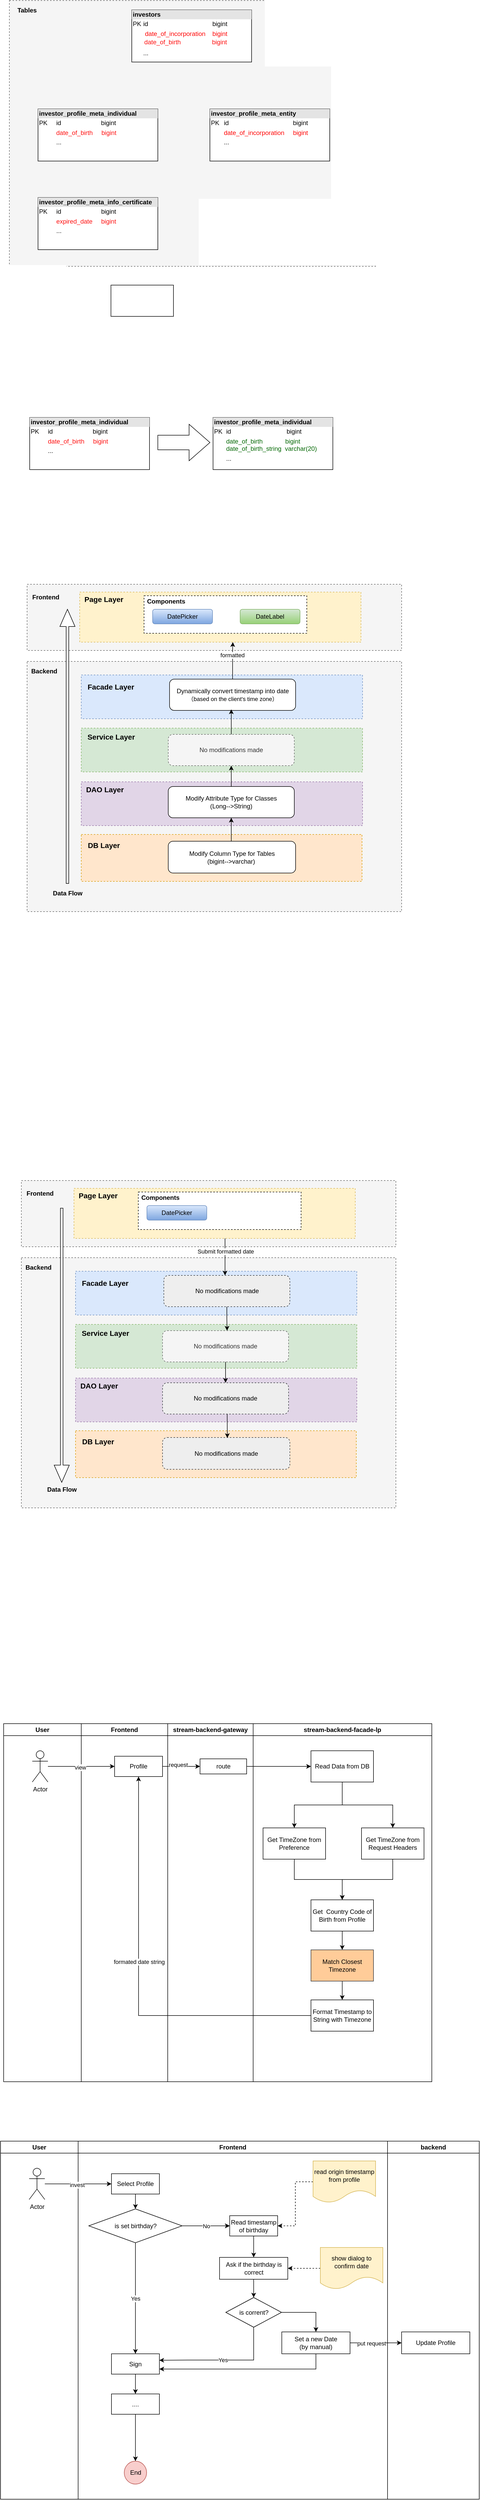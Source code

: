 <mxfile version="21.1.7" type="github">
  <diagram name="Page-1" id="Yt4kaTD9RTR4efS5Gy3K">
    <mxGraphModel dx="1546" dy="906" grid="0" gridSize="10" guides="0" tooltips="1" connect="1" arrows="1" fold="1" page="1" pageScale="1" pageWidth="850" pageHeight="1100" math="0" shadow="0">
      <root>
        <mxCell id="0" />
        <mxCell id="1" parent="0" />
        <mxCell id="jmJA5LSK7QcHxx7J2Bmm-34" value="" style="rounded=0;whiteSpace=wrap;html=1;dashed=1;fillColor=#f5f5f5;fontColor=#333333;strokeColor=#666666;" vertex="1" parent="1">
          <mxGeometry x="59" y="1280" width="719" height="480" as="geometry" />
        </mxCell>
        <mxCell id="jmJA5LSK7QcHxx7J2Bmm-15" value="" style="rounded=0;whiteSpace=wrap;html=1;dashed=1;strokeColor=#666666;fillColor=#f5f5f5;fontColor=#333333;strokeWidth=1;" vertex="1" parent="1">
          <mxGeometry x="25" y="12" width="703" height="510" as="geometry" />
        </mxCell>
        <mxCell id="jmJA5LSK7QcHxx7J2Bmm-1" value="&lt;div style=&quot;box-sizing:border-box;width:100%;background:#e4e4e4;padding:2px;&quot;&gt;&lt;b&gt;investor_profile_meta_individual&lt;/b&gt;&lt;/div&gt;&lt;table style=&quot;width:100%;font-size:1em;&quot; cellpadding=&quot;2&quot; cellspacing=&quot;0&quot;&gt;&lt;tbody&gt;&lt;tr&gt;&lt;td&gt;PK&lt;/td&gt;&lt;td&gt;id&amp;nbsp; &amp;nbsp; &amp;nbsp; &amp;nbsp; &amp;nbsp; &amp;nbsp; &amp;nbsp; &amp;nbsp; &amp;nbsp; &amp;nbsp; &amp;nbsp; &amp;nbsp;bigint&lt;/td&gt;&lt;/tr&gt;&lt;tr&gt;&lt;td&gt;&lt;font color=&quot;#ff0f0f&quot;&gt;&lt;br&gt;&lt;/font&gt;&lt;/td&gt;&lt;td&gt;&lt;font color=&quot;#ff0f0f&quot;&gt;date_of_birth&amp;nbsp; &amp;nbsp; &amp;nbsp;bigint&lt;/font&gt;&lt;/td&gt;&lt;/tr&gt;&lt;tr&gt;&lt;td&gt;&lt;/td&gt;&lt;td&gt;...&lt;/td&gt;&lt;/tr&gt;&lt;/tbody&gt;&lt;/table&gt;" style="verticalAlign=top;align=left;overflow=fill;html=1;whiteSpace=wrap;perimeterSpacing=1;" vertex="1" parent="1">
          <mxGeometry x="80" y="220" width="230" height="100" as="geometry" />
        </mxCell>
        <mxCell id="jmJA5LSK7QcHxx7J2Bmm-2" value="&lt;div style=&quot;box-sizing:border-box;width:100%;background:#e4e4e4;padding:2px;&quot;&gt;&lt;b&gt;investor_profile_meta_entity&lt;/b&gt;&lt;br&gt;&lt;/div&gt;&lt;table style=&quot;width:100%;font-size:1em;&quot; cellpadding=&quot;2&quot; cellspacing=&quot;0&quot;&gt;&lt;tbody&gt;&lt;tr&gt;&lt;td&gt;PK&lt;/td&gt;&lt;td&gt;id&amp;nbsp; &amp;nbsp; &amp;nbsp; &amp;nbsp; &amp;nbsp; &amp;nbsp; &amp;nbsp; &amp;nbsp; &amp;nbsp; &amp;nbsp; &amp;nbsp; &amp;nbsp; &amp;nbsp; &amp;nbsp; &amp;nbsp; &amp;nbsp; &amp;nbsp; &amp;nbsp; &amp;nbsp;bigint&lt;/td&gt;&lt;/tr&gt;&lt;tr&gt;&lt;td&gt;&lt;font color=&quot;#ff0303&quot;&gt;&lt;br&gt;&lt;/font&gt;&lt;/td&gt;&lt;td&gt;&lt;font color=&quot;#ff0303&quot;&gt;date_of_incorporation&amp;nbsp; &amp;nbsp; &amp;nbsp;bigint&lt;/font&gt;&lt;/td&gt;&lt;/tr&gt;&lt;tr&gt;&lt;td&gt;&lt;/td&gt;&lt;td&gt;...&lt;/td&gt;&lt;/tr&gt;&lt;/tbody&gt;&lt;/table&gt;" style="verticalAlign=top;align=left;overflow=fill;html=1;whiteSpace=wrap;" vertex="1" parent="1">
          <mxGeometry x="410" y="220" width="230" height="100" as="geometry" />
        </mxCell>
        <mxCell id="jmJA5LSK7QcHxx7J2Bmm-6" value="&lt;div style=&quot;box-sizing:border-box;width:100%;background:#e4e4e4;padding:2px;&quot;&gt;&lt;b&gt;investors&lt;/b&gt;&lt;br&gt;&lt;/div&gt;&lt;table style=&quot;width:100%;font-size:1em;&quot; cellpadding=&quot;2&quot; cellspacing=&quot;0&quot;&gt;&lt;tbody&gt;&lt;tr&gt;&lt;td&gt;PK&lt;/td&gt;&lt;td&gt;id&amp;nbsp; &amp;nbsp; &amp;nbsp; &amp;nbsp; &amp;nbsp; &amp;nbsp; &amp;nbsp; &amp;nbsp; &amp;nbsp; &amp;nbsp; &amp;nbsp; &amp;nbsp; &amp;nbsp; &amp;nbsp; &amp;nbsp; &amp;nbsp; &amp;nbsp; &amp;nbsp; &amp;nbsp;bigint&lt;/td&gt;&lt;/tr&gt;&lt;tr&gt;&lt;td&gt;&lt;font color=&quot;#ff0303&quot;&gt;&lt;br&gt;&lt;/font&gt;&lt;/td&gt;&lt;td&gt;&lt;font color=&quot;#ff0303&quot;&gt;&amp;nbsp;date_of_incorporation&amp;nbsp; &amp;nbsp; bigint&lt;br&gt;&lt;/font&gt;&lt;table style=&quot;border-color: var(--border-color); font-size: 1em; width: 230px;&quot; cellpadding=&quot;2&quot; cellspacing=&quot;0&quot;&gt;&lt;tbody style=&quot;border-color: var(--border-color);&quot;&gt;&lt;tr style=&quot;border-color: var(--border-color);&quot;&gt;&lt;td style=&quot;border-color: var(--border-color);&quot;&gt;&lt;font style=&quot;border-color: var(--border-color);&quot; color=&quot;#ff0f0f&quot;&gt;date_of_birth&amp;nbsp; &amp;nbsp; &amp;nbsp; &amp;nbsp; &amp;nbsp; &amp;nbsp; &amp;nbsp; &amp;nbsp; &amp;nbsp; bigint&lt;/font&gt;&lt;/td&gt;&lt;/tr&gt;&lt;/tbody&gt;&lt;/table&gt;&lt;/td&gt;&lt;/tr&gt;&lt;tr&gt;&lt;td&gt;&lt;/td&gt;&lt;td&gt;...&lt;/td&gt;&lt;/tr&gt;&lt;/tbody&gt;&lt;/table&gt;" style="verticalAlign=top;align=left;overflow=fill;html=1;whiteSpace=wrap;" vertex="1" parent="1">
          <mxGeometry x="260" y="30" width="230" height="100" as="geometry" />
        </mxCell>
        <mxCell id="jmJA5LSK7QcHxx7J2Bmm-14" value="&lt;div style=&quot;box-sizing:border-box;width:100%;background:#e4e4e4;padding:2px;&quot;&gt;&lt;b&gt;investor_profile_meta_info_certificate&lt;/b&gt;&lt;br&gt;&lt;/div&gt;&lt;table style=&quot;width:100%;font-size:1em;&quot; cellpadding=&quot;2&quot; cellspacing=&quot;0&quot;&gt;&lt;tbody&gt;&lt;tr&gt;&lt;td&gt;PK&lt;/td&gt;&lt;td&gt;id&amp;nbsp; &amp;nbsp; &amp;nbsp; &amp;nbsp; &amp;nbsp; &amp;nbsp; &amp;nbsp; &amp;nbsp; &amp;nbsp; &amp;nbsp; &amp;nbsp; &amp;nbsp;bigint&lt;/td&gt;&lt;/tr&gt;&lt;tr&gt;&lt;td&gt;&lt;font color=&quot;#ff0f0f&quot;&gt;&lt;br&gt;&lt;/font&gt;&lt;/td&gt;&lt;td&gt;&lt;font color=&quot;#ff0f0f&quot;&gt;expired_date&amp;nbsp; &amp;nbsp; &amp;nbsp;bigint&lt;/font&gt;&lt;/td&gt;&lt;/tr&gt;&lt;tr&gt;&lt;td&gt;&lt;/td&gt;&lt;td&gt;...&lt;/td&gt;&lt;/tr&gt;&lt;/tbody&gt;&lt;/table&gt;" style="verticalAlign=top;align=left;overflow=fill;html=1;whiteSpace=wrap;perimeterSpacing=1;" vertex="1" parent="1">
          <mxGeometry x="80" y="390" width="230" height="100" as="geometry" />
        </mxCell>
        <mxCell id="jmJA5LSK7QcHxx7J2Bmm-16" value="Tables" style="text;html=1;strokeColor=none;fillColor=none;align=center;verticalAlign=middle;whiteSpace=wrap;rounded=0;fontStyle=1" vertex="1" parent="1">
          <mxGeometry x="29" y="16" width="60" height="30" as="geometry" />
        </mxCell>
        <mxCell id="jmJA5LSK7QcHxx7J2Bmm-17" value="" style="rounded=0;whiteSpace=wrap;html=1;fillColor=#ffe6cc;strokeColor=#d79b00;dashed=1;" vertex="1" parent="1">
          <mxGeometry x="163" y="1612" width="539" height="90" as="geometry" />
        </mxCell>
        <mxCell id="jmJA5LSK7QcHxx7J2Bmm-18" value="" style="rounded=0;whiteSpace=wrap;html=1;fillColor=#e1d5e7;strokeColor=#9673a6;dashed=1;" vertex="1" parent="1">
          <mxGeometry x="163" y="1511" width="540" height="84" as="geometry" />
        </mxCell>
        <mxCell id="jmJA5LSK7QcHxx7J2Bmm-22" value="" style="rounded=0;whiteSpace=wrap;html=1;" vertex="1" parent="1">
          <mxGeometry x="220" y="558" width="120" height="60" as="geometry" />
        </mxCell>
        <mxCell id="jmJA5LSK7QcHxx7J2Bmm-40" value="" style="edgeStyle=orthogonalEdgeStyle;rounded=0;orthogonalLoop=1;jettySize=auto;html=1;" edge="1" parent="1" source="jmJA5LSK7QcHxx7J2Bmm-24" target="jmJA5LSK7QcHxx7J2Bmm-27">
          <mxGeometry relative="1" as="geometry">
            <Array as="points">
              <mxPoint x="451" y="1615" />
              <mxPoint x="451" y="1615" />
            </Array>
          </mxGeometry>
        </mxCell>
        <mxCell id="jmJA5LSK7QcHxx7J2Bmm-24" value="Modify Column Type for Tables&lt;br style=&quot;border-color: var(--border-color);&quot;&gt;(bigint--&amp;gt;varchar)&amp;nbsp;" style="rounded=1;whiteSpace=wrap;html=1;" vertex="1" parent="1">
          <mxGeometry x="330" y="1625" width="244.5" height="61" as="geometry" />
        </mxCell>
        <mxCell id="jmJA5LSK7QcHxx7J2Bmm-25" value="DB Layer" style="text;html=1;strokeColor=none;fillColor=none;align=center;verticalAlign=middle;whiteSpace=wrap;rounded=0;fontStyle=1;fontSize=14;" vertex="1" parent="1">
          <mxGeometry x="169" y="1618" width="75" height="30" as="geometry" />
        </mxCell>
        <mxCell id="jmJA5LSK7QcHxx7J2Bmm-28" value="DAO Layer" style="text;html=1;strokeColor=none;fillColor=none;align=center;verticalAlign=middle;whiteSpace=wrap;rounded=0;fontStyle=1;fontSize=14;" vertex="1" parent="1">
          <mxGeometry x="163" y="1511" width="91" height="30" as="geometry" />
        </mxCell>
        <mxCell id="jmJA5LSK7QcHxx7J2Bmm-29" value="" style="rounded=0;whiteSpace=wrap;html=1;fillColor=#d5e8d4;strokeColor=#82b366;dashed=1;" vertex="1" parent="1">
          <mxGeometry x="163" y="1408" width="540" height="84" as="geometry" />
        </mxCell>
        <mxCell id="jmJA5LSK7QcHxx7J2Bmm-35" value="Backend" style="text;html=1;strokeColor=none;fillColor=none;align=center;verticalAlign=middle;whiteSpace=wrap;rounded=0;fontStyle=1" vertex="1" parent="1">
          <mxGeometry x="62" y="1284" width="60" height="30" as="geometry" />
        </mxCell>
        <mxCell id="jmJA5LSK7QcHxx7J2Bmm-36" value="Service Layer" style="text;html=1;strokeColor=none;fillColor=none;align=center;verticalAlign=middle;whiteSpace=wrap;rounded=0;fontStyle=1;fontSize=14;" vertex="1" parent="1">
          <mxGeometry x="170.5" y="1410" width="99" height="30" as="geometry" />
        </mxCell>
        <mxCell id="jmJA5LSK7QcHxx7J2Bmm-37" value="" style="rounded=0;whiteSpace=wrap;html=1;fillColor=#dae8fc;strokeColor=#6c8ebf;dashed=1;" vertex="1" parent="1">
          <mxGeometry x="163" y="1306" width="540" height="84" as="geometry" />
        </mxCell>
        <mxCell id="jmJA5LSK7QcHxx7J2Bmm-38" value="Facade Layer" style="text;html=1;strokeColor=none;fillColor=none;align=center;verticalAlign=middle;whiteSpace=wrap;rounded=0;fontStyle=1;fontSize=14;" vertex="1" parent="1">
          <mxGeometry x="169" y="1314" width="102" height="30" as="geometry" />
        </mxCell>
        <mxCell id="jmJA5LSK7QcHxx7J2Bmm-39" value="Dynamically convert timestamp into date&lt;br&gt;&lt;font style=&quot;font-size: 11px;&quot;&gt;（based on the client&#39;s time zone）&lt;/font&gt;" style="rounded=1;whiteSpace=wrap;html=1;" vertex="1" parent="1">
          <mxGeometry x="332.5" y="1314" width="242" height="60" as="geometry" />
        </mxCell>
        <mxCell id="jmJA5LSK7QcHxx7J2Bmm-41" value="" style="edgeStyle=orthogonalEdgeStyle;rounded=0;orthogonalLoop=1;jettySize=auto;html=1;" edge="1" parent="1" source="jmJA5LSK7QcHxx7J2Bmm-27" target="jmJA5LSK7QcHxx7J2Bmm-33">
          <mxGeometry relative="1" as="geometry" />
        </mxCell>
        <mxCell id="jmJA5LSK7QcHxx7J2Bmm-27" value="Modify Attribute Type for Classes&lt;br&gt;(Long--&amp;gt;String)" style="rounded=1;whiteSpace=wrap;html=1;" vertex="1" parent="1">
          <mxGeometry x="330" y="1520" width="242" height="60" as="geometry" />
        </mxCell>
        <mxCell id="jmJA5LSK7QcHxx7J2Bmm-33" value="No modifications made" style="rounded=1;whiteSpace=wrap;html=1;dashed=1;fillColor=#f5f5f5;fontColor=#333333;strokeColor=#666666;" vertex="1" parent="1">
          <mxGeometry x="330" y="1420" width="242" height="60" as="geometry" />
        </mxCell>
        <mxCell id="jmJA5LSK7QcHxx7J2Bmm-42" value="" style="endArrow=classic;html=1;rounded=0;exitX=0.5;exitY=0;exitDx=0;exitDy=0;" edge="1" parent="1" source="jmJA5LSK7QcHxx7J2Bmm-33">
          <mxGeometry width="50" height="50" relative="1" as="geometry">
            <mxPoint x="451" y="1433" as="sourcePoint" />
            <mxPoint x="451" y="1372" as="targetPoint" />
          </mxGeometry>
        </mxCell>
        <mxCell id="jmJA5LSK7QcHxx7J2Bmm-44" value="" style="rounded=0;whiteSpace=wrap;html=1;dashed=1;fillColor=#f5f5f5;fontColor=#333333;strokeColor=#666666;" vertex="1" parent="1">
          <mxGeometry x="59" y="1132" width="719" height="127" as="geometry" />
        </mxCell>
        <mxCell id="jmJA5LSK7QcHxx7J2Bmm-45" value="Frontend" style="text;html=1;strokeColor=none;fillColor=none;align=center;verticalAlign=middle;whiteSpace=wrap;rounded=0;fontStyle=1" vertex="1" parent="1">
          <mxGeometry x="65" y="1142" width="60" height="30" as="geometry" />
        </mxCell>
        <mxCell id="jmJA5LSK7QcHxx7J2Bmm-46" value="" style="rounded=0;whiteSpace=wrap;html=1;fillColor=#fff2cc;strokeColor=#d6b656;dashed=1;" vertex="1" parent="1">
          <mxGeometry x="160" y="1147" width="540" height="96" as="geometry" />
        </mxCell>
        <mxCell id="jmJA5LSK7QcHxx7J2Bmm-47" value="Page Layer" style="text;html=1;strokeColor=none;fillColor=none;align=center;verticalAlign=middle;whiteSpace=wrap;rounded=0;fontStyle=1;fontSize=14;" vertex="1" parent="1">
          <mxGeometry x="161" y="1146" width="91" height="30" as="geometry" />
        </mxCell>
        <mxCell id="jmJA5LSK7QcHxx7J2Bmm-50" value="" style="rounded=0;whiteSpace=wrap;html=1;dashed=1;" vertex="1" parent="1">
          <mxGeometry x="283.5" y="1154" width="312.5" height="72" as="geometry" />
        </mxCell>
        <mxCell id="jmJA5LSK7QcHxx7J2Bmm-49" value="Components" style="text;html=1;strokeColor=none;fillColor=none;align=center;verticalAlign=middle;whiteSpace=wrap;rounded=0;fontSize=12;fontStyle=1" vertex="1" parent="1">
          <mxGeometry x="296" y="1150" width="60" height="30" as="geometry" />
        </mxCell>
        <mxCell id="jmJA5LSK7QcHxx7J2Bmm-31" value="" style="html=1;shadow=0;dashed=0;align=center;verticalAlign=middle;shape=mxgraph.arrows2.arrow;dy=0.83;dx=33;direction=north;notch=0;" vertex="1" parent="1">
          <mxGeometry x="122" y="1180" width="29" height="526" as="geometry" />
        </mxCell>
        <mxCell id="jmJA5LSK7QcHxx7J2Bmm-56" value="DatePicker" style="rounded=1;whiteSpace=wrap;html=1;fillColor=#dae8fc;gradientColor=#7ea6e0;strokeColor=#6c8ebf;" vertex="1" parent="1">
          <mxGeometry x="300" y="1180" width="115" height="28" as="geometry" />
        </mxCell>
        <mxCell id="jmJA5LSK7QcHxx7J2Bmm-57" value="DateLabel" style="rounded=1;whiteSpace=wrap;html=1;fillColor=#d5e8d4;gradientColor=#97d077;strokeColor=#82b366;" vertex="1" parent="1">
          <mxGeometry x="468" y="1180" width="115" height="28" as="geometry" />
        </mxCell>
        <mxCell id="jmJA5LSK7QcHxx7J2Bmm-58" style="edgeStyle=orthogonalEdgeStyle;rounded=0;orthogonalLoop=1;jettySize=auto;html=1;" edge="1" parent="1" source="jmJA5LSK7QcHxx7J2Bmm-39" target="jmJA5LSK7QcHxx7J2Bmm-46">
          <mxGeometry relative="1" as="geometry">
            <Array as="points">
              <mxPoint x="454" y="1258" />
              <mxPoint x="454" y="1258" />
            </Array>
          </mxGeometry>
        </mxCell>
        <mxCell id="jmJA5LSK7QcHxx7J2Bmm-59" value="formatted" style="edgeLabel;html=1;align=center;verticalAlign=middle;resizable=0;points=[];" vertex="1" connectable="0" parent="jmJA5LSK7QcHxx7J2Bmm-58">
          <mxGeometry x="0.171" y="1" relative="1" as="geometry">
            <mxPoint y="-4" as="offset" />
          </mxGeometry>
        </mxCell>
        <mxCell id="jmJA5LSK7QcHxx7J2Bmm-61" value="Data Flow" style="text;html=1;strokeColor=none;fillColor=none;align=center;verticalAlign=middle;whiteSpace=wrap;rounded=0;fontStyle=1" vertex="1" parent="1">
          <mxGeometry x="106.5" y="1710" width="60" height="30" as="geometry" />
        </mxCell>
        <mxCell id="jmJA5LSK7QcHxx7J2Bmm-62" value="" style="rounded=0;whiteSpace=wrap;html=1;dashed=1;fillColor=#f5f5f5;fontColor=#333333;strokeColor=#666666;" vertex="1" parent="1">
          <mxGeometry x="48" y="2424" width="719" height="480" as="geometry" />
        </mxCell>
        <mxCell id="jmJA5LSK7QcHxx7J2Bmm-63" value="" style="rounded=0;whiteSpace=wrap;html=1;fillColor=#ffe6cc;strokeColor=#d79b00;dashed=1;" vertex="1" parent="1">
          <mxGeometry x="152" y="2756" width="539" height="90" as="geometry" />
        </mxCell>
        <mxCell id="jmJA5LSK7QcHxx7J2Bmm-64" value="" style="rounded=0;whiteSpace=wrap;html=1;fillColor=#e1d5e7;strokeColor=#9673a6;dashed=1;" vertex="1" parent="1">
          <mxGeometry x="152" y="2655" width="540" height="84" as="geometry" />
        </mxCell>
        <mxCell id="jmJA5LSK7QcHxx7J2Bmm-66" value="No modifications made" style="rounded=1;whiteSpace=wrap;html=1;fillColor=#eeeeee;strokeColor=#36393d;dashed=1;" vertex="1" parent="1">
          <mxGeometry x="319" y="2769" width="244.5" height="61" as="geometry" />
        </mxCell>
        <mxCell id="jmJA5LSK7QcHxx7J2Bmm-67" value="DB Layer" style="text;html=1;strokeColor=none;fillColor=none;align=center;verticalAlign=middle;whiteSpace=wrap;rounded=0;fontStyle=1;fontSize=14;" vertex="1" parent="1">
          <mxGeometry x="158" y="2762" width="75" height="30" as="geometry" />
        </mxCell>
        <mxCell id="jmJA5LSK7QcHxx7J2Bmm-68" value="DAO Layer" style="text;html=1;strokeColor=none;fillColor=none;align=center;verticalAlign=middle;whiteSpace=wrap;rounded=0;fontStyle=1;fontSize=14;" vertex="1" parent="1">
          <mxGeometry x="152" y="2655" width="91" height="30" as="geometry" />
        </mxCell>
        <mxCell id="jmJA5LSK7QcHxx7J2Bmm-69" value="" style="rounded=0;whiteSpace=wrap;html=1;fillColor=#d5e8d4;strokeColor=#82b366;dashed=1;" vertex="1" parent="1">
          <mxGeometry x="152" y="2552" width="540" height="84" as="geometry" />
        </mxCell>
        <mxCell id="jmJA5LSK7QcHxx7J2Bmm-70" value="Backend" style="text;html=1;strokeColor=none;fillColor=none;align=center;verticalAlign=middle;whiteSpace=wrap;rounded=0;fontStyle=1" vertex="1" parent="1">
          <mxGeometry x="51" y="2428" width="60" height="30" as="geometry" />
        </mxCell>
        <mxCell id="jmJA5LSK7QcHxx7J2Bmm-71" value="Service Layer" style="text;html=1;strokeColor=none;fillColor=none;align=center;verticalAlign=middle;whiteSpace=wrap;rounded=0;fontStyle=1;fontSize=14;" vertex="1" parent="1">
          <mxGeometry x="159.5" y="2554" width="99" height="30" as="geometry" />
        </mxCell>
        <mxCell id="jmJA5LSK7QcHxx7J2Bmm-72" value="" style="rounded=0;whiteSpace=wrap;html=1;fillColor=#dae8fc;strokeColor=#6c8ebf;dashed=1;" vertex="1" parent="1">
          <mxGeometry x="152" y="2450" width="540" height="84" as="geometry" />
        </mxCell>
        <mxCell id="jmJA5LSK7QcHxx7J2Bmm-73" value="Facade Layer" style="text;html=1;strokeColor=none;fillColor=none;align=center;verticalAlign=middle;whiteSpace=wrap;rounded=0;fontStyle=1;fontSize=14;" vertex="1" parent="1">
          <mxGeometry x="158" y="2458" width="102" height="30" as="geometry" />
        </mxCell>
        <mxCell id="jmJA5LSK7QcHxx7J2Bmm-95" style="edgeStyle=orthogonalEdgeStyle;rounded=0;orthogonalLoop=1;jettySize=auto;html=1;" edge="1" parent="1" source="jmJA5LSK7QcHxx7J2Bmm-74" target="jmJA5LSK7QcHxx7J2Bmm-77">
          <mxGeometry relative="1" as="geometry">
            <Array as="points">
              <mxPoint x="443" y="2541" />
              <mxPoint x="443" y="2541" />
            </Array>
          </mxGeometry>
        </mxCell>
        <mxCell id="jmJA5LSK7QcHxx7J2Bmm-74" value="No modifications made" style="rounded=1;whiteSpace=wrap;html=1;dashed=1;fillColor=#eeeeee;strokeColor=#36393d;" vertex="1" parent="1">
          <mxGeometry x="321.5" y="2458" width="242" height="60" as="geometry" />
        </mxCell>
        <mxCell id="jmJA5LSK7QcHxx7J2Bmm-97" style="edgeStyle=orthogonalEdgeStyle;rounded=0;orthogonalLoop=1;jettySize=auto;html=1;" edge="1" parent="1" source="jmJA5LSK7QcHxx7J2Bmm-77" target="jmJA5LSK7QcHxx7J2Bmm-76">
          <mxGeometry relative="1" as="geometry" />
        </mxCell>
        <mxCell id="jmJA5LSK7QcHxx7J2Bmm-77" value="No modifications made" style="rounded=1;whiteSpace=wrap;html=1;dashed=1;fillColor=#f5f5f5;fontColor=#333333;strokeColor=#666666;" vertex="1" parent="1">
          <mxGeometry x="319" y="2564" width="242" height="60" as="geometry" />
        </mxCell>
        <mxCell id="jmJA5LSK7QcHxx7J2Bmm-79" value="" style="rounded=0;whiteSpace=wrap;html=1;dashed=1;fillColor=#f5f5f5;fontColor=#333333;strokeColor=#666666;" vertex="1" parent="1">
          <mxGeometry x="48" y="2276" width="719" height="127" as="geometry" />
        </mxCell>
        <mxCell id="jmJA5LSK7QcHxx7J2Bmm-80" value="Frontend" style="text;html=1;strokeColor=none;fillColor=none;align=center;verticalAlign=middle;whiteSpace=wrap;rounded=0;fontStyle=1" vertex="1" parent="1">
          <mxGeometry x="54" y="2286" width="60" height="30" as="geometry" />
        </mxCell>
        <mxCell id="jmJA5LSK7QcHxx7J2Bmm-93" style="edgeStyle=orthogonalEdgeStyle;rounded=0;orthogonalLoop=1;jettySize=auto;html=1;" edge="1" parent="1" source="jmJA5LSK7QcHxx7J2Bmm-81" target="jmJA5LSK7QcHxx7J2Bmm-74">
          <mxGeometry relative="1" as="geometry">
            <Array as="points">
              <mxPoint x="439" y="2397" />
              <mxPoint x="439" y="2397" />
            </Array>
          </mxGeometry>
        </mxCell>
        <mxCell id="jmJA5LSK7QcHxx7J2Bmm-94" value="Submit formatted date" style="edgeLabel;html=1;align=center;verticalAlign=middle;resizable=0;points=[];" vertex="1" connectable="0" parent="jmJA5LSK7QcHxx7J2Bmm-93">
          <mxGeometry x="-0.155" y="1" relative="1" as="geometry">
            <mxPoint y="-5" as="offset" />
          </mxGeometry>
        </mxCell>
        <mxCell id="jmJA5LSK7QcHxx7J2Bmm-81" value="" style="rounded=0;whiteSpace=wrap;html=1;fillColor=#fff2cc;strokeColor=#d6b656;dashed=1;" vertex="1" parent="1">
          <mxGeometry x="149" y="2291" width="540" height="96" as="geometry" />
        </mxCell>
        <mxCell id="jmJA5LSK7QcHxx7J2Bmm-82" value="Page Layer" style="text;html=1;strokeColor=none;fillColor=none;align=center;verticalAlign=middle;whiteSpace=wrap;rounded=0;fontStyle=1;fontSize=14;" vertex="1" parent="1">
          <mxGeometry x="150" y="2290" width="91" height="30" as="geometry" />
        </mxCell>
        <mxCell id="jmJA5LSK7QcHxx7J2Bmm-83" value="" style="rounded=0;whiteSpace=wrap;html=1;dashed=1;" vertex="1" parent="1">
          <mxGeometry x="272.5" y="2298" width="312.5" height="72" as="geometry" />
        </mxCell>
        <mxCell id="jmJA5LSK7QcHxx7J2Bmm-84" value="Components" style="text;html=1;strokeColor=none;fillColor=none;align=center;verticalAlign=middle;whiteSpace=wrap;rounded=0;fontSize=12;fontStyle=1" vertex="1" parent="1">
          <mxGeometry x="285" y="2294" width="60" height="30" as="geometry" />
        </mxCell>
        <mxCell id="jmJA5LSK7QcHxx7J2Bmm-85" value="" style="html=1;shadow=0;dashed=0;align=center;verticalAlign=middle;shape=mxgraph.arrows2.arrow;dy=0.83;dx=33;direction=north;notch=0;rotation=-180;" vertex="1" parent="1">
          <mxGeometry x="111" y="2329" width="29" height="526" as="geometry" />
        </mxCell>
        <mxCell id="jmJA5LSK7QcHxx7J2Bmm-86" value="DatePicker" style="rounded=1;whiteSpace=wrap;html=1;fillColor=#dae8fc;gradientColor=#7ea6e0;strokeColor=#6c8ebf;" vertex="1" parent="1">
          <mxGeometry x="289" y="2324" width="115" height="28" as="geometry" />
        </mxCell>
        <mxCell id="jmJA5LSK7QcHxx7J2Bmm-90" value="Data Flow" style="text;html=1;strokeColor=none;fillColor=none;align=center;verticalAlign=middle;whiteSpace=wrap;rounded=0;fontStyle=1" vertex="1" parent="1">
          <mxGeometry x="95.5" y="2854" width="60" height="30" as="geometry" />
        </mxCell>
        <mxCell id="jmJA5LSK7QcHxx7J2Bmm-76" value="No modifications made" style="rounded=1;whiteSpace=wrap;html=1;dashed=1;fillColor=#eeeeee;strokeColor=#36393d;" vertex="1" parent="1">
          <mxGeometry x="319" y="2664" width="242" height="60" as="geometry" />
        </mxCell>
        <mxCell id="jmJA5LSK7QcHxx7J2Bmm-98" value="" style="endArrow=classic;html=1;rounded=0;exitX=0.513;exitY=1.006;exitDx=0;exitDy=0;exitPerimeter=0;entryX=0.509;entryY=0.015;entryDx=0;entryDy=0;entryPerimeter=0;" edge="1" parent="1" source="jmJA5LSK7QcHxx7J2Bmm-76" target="jmJA5LSK7QcHxx7J2Bmm-66">
          <mxGeometry width="50" height="50" relative="1" as="geometry">
            <mxPoint x="415" y="2771" as="sourcePoint" />
            <mxPoint x="465" y="2721" as="targetPoint" />
          </mxGeometry>
        </mxCell>
        <mxCell id="jmJA5LSK7QcHxx7J2Bmm-108" value="Frontend" style="swimlane;whiteSpace=wrap;html=1;" vertex="1" parent="1">
          <mxGeometry x="163" y="3318" width="166" height="687" as="geometry" />
        </mxCell>
        <mxCell id="jmJA5LSK7QcHxx7J2Bmm-141" value="Profile" style="rounded=0;whiteSpace=wrap;html=1;" vertex="1" parent="jmJA5LSK7QcHxx7J2Bmm-108">
          <mxGeometry x="64" y="62.5" width="92" height="39" as="geometry" />
        </mxCell>
        <mxCell id="jmJA5LSK7QcHxx7J2Bmm-110" value="stream-backend-gateway" style="swimlane;whiteSpace=wrap;html=1;" vertex="1" parent="1">
          <mxGeometry x="329" y="3318" width="164" height="687" as="geometry" />
        </mxCell>
        <mxCell id="jmJA5LSK7QcHxx7J2Bmm-100" value="route" style="rounded=0;whiteSpace=wrap;html=1;" vertex="1" parent="jmJA5LSK7QcHxx7J2Bmm-110">
          <mxGeometry x="62" y="67.5" width="89.5" height="29" as="geometry" />
        </mxCell>
        <mxCell id="jmJA5LSK7QcHxx7J2Bmm-112" value="stream-backend-facade-lp" style="swimlane;whiteSpace=wrap;html=1;" vertex="1" parent="1">
          <mxGeometry x="493" y="3318" width="343" height="687" as="geometry" />
        </mxCell>
        <mxCell id="jmJA5LSK7QcHxx7J2Bmm-125" style="edgeStyle=orthogonalEdgeStyle;rounded=0;orthogonalLoop=1;jettySize=auto;html=1;entryX=0.5;entryY=0;entryDx=0;entryDy=0;" edge="1" parent="jmJA5LSK7QcHxx7J2Bmm-112" source="jmJA5LSK7QcHxx7J2Bmm-113" target="jmJA5LSK7QcHxx7J2Bmm-103">
          <mxGeometry relative="1" as="geometry">
            <mxPoint x="72" y="160" as="targetPoint" />
          </mxGeometry>
        </mxCell>
        <mxCell id="jmJA5LSK7QcHxx7J2Bmm-126" style="edgeStyle=orthogonalEdgeStyle;rounded=0;orthogonalLoop=1;jettySize=auto;html=1;entryX=0.5;entryY=0;entryDx=0;entryDy=0;" edge="1" parent="jmJA5LSK7QcHxx7J2Bmm-112" source="jmJA5LSK7QcHxx7J2Bmm-113" target="jmJA5LSK7QcHxx7J2Bmm-120">
          <mxGeometry relative="1" as="geometry">
            <mxPoint x="289.5" y="160" as="targetPoint" />
          </mxGeometry>
        </mxCell>
        <mxCell id="jmJA5LSK7QcHxx7J2Bmm-113" value="Read Data from DB" style="rounded=0;whiteSpace=wrap;html=1;" vertex="1" parent="jmJA5LSK7QcHxx7J2Bmm-112">
          <mxGeometry x="111" y="52" width="120" height="60" as="geometry" />
        </mxCell>
        <mxCell id="jmJA5LSK7QcHxx7J2Bmm-103" value="Get TimeZone from Preference" style="rounded=0;whiteSpace=wrap;html=1;" vertex="1" parent="jmJA5LSK7QcHxx7J2Bmm-112">
          <mxGeometry x="19" y="200" width="120" height="60" as="geometry" />
        </mxCell>
        <mxCell id="jmJA5LSK7QcHxx7J2Bmm-115" value="" style="edgeStyle=orthogonalEdgeStyle;rounded=0;orthogonalLoop=1;jettySize=auto;html=1;" edge="1" parent="jmJA5LSK7QcHxx7J2Bmm-112" source="jmJA5LSK7QcHxx7J2Bmm-103" target="jmJA5LSK7QcHxx7J2Bmm-118">
          <mxGeometry relative="1" as="geometry">
            <mxPoint x="79" y="290" as="targetPoint" />
          </mxGeometry>
        </mxCell>
        <mxCell id="jmJA5LSK7QcHxx7J2Bmm-129" value="" style="edgeStyle=orthogonalEdgeStyle;rounded=0;orthogonalLoop=1;jettySize=auto;html=1;" edge="1" parent="jmJA5LSK7QcHxx7J2Bmm-112" source="jmJA5LSK7QcHxx7J2Bmm-118" target="jmJA5LSK7QcHxx7J2Bmm-128">
          <mxGeometry relative="1" as="geometry" />
        </mxCell>
        <mxCell id="jmJA5LSK7QcHxx7J2Bmm-118" value="Get&amp;nbsp;&amp;nbsp;Country Code of Birth from Profile" style="rounded=0;whiteSpace=wrap;html=1;" vertex="1" parent="jmJA5LSK7QcHxx7J2Bmm-112">
          <mxGeometry x="111" y="338" width="120" height="60" as="geometry" />
        </mxCell>
        <mxCell id="jmJA5LSK7QcHxx7J2Bmm-127" style="edgeStyle=orthogonalEdgeStyle;rounded=0;orthogonalLoop=1;jettySize=auto;html=1;" edge="1" parent="jmJA5LSK7QcHxx7J2Bmm-112" source="jmJA5LSK7QcHxx7J2Bmm-120" target="jmJA5LSK7QcHxx7J2Bmm-118">
          <mxGeometry relative="1" as="geometry" />
        </mxCell>
        <mxCell id="jmJA5LSK7QcHxx7J2Bmm-120" value="Get TimeZone from Request Headers" style="rounded=0;whiteSpace=wrap;html=1;" vertex="1" parent="jmJA5LSK7QcHxx7J2Bmm-112">
          <mxGeometry x="208" y="200" width="120" height="60" as="geometry" />
        </mxCell>
        <mxCell id="jmJA5LSK7QcHxx7J2Bmm-132" value="" style="edgeStyle=orthogonalEdgeStyle;rounded=0;orthogonalLoop=1;jettySize=auto;html=1;" edge="1" parent="jmJA5LSK7QcHxx7J2Bmm-112" source="jmJA5LSK7QcHxx7J2Bmm-128" target="jmJA5LSK7QcHxx7J2Bmm-131">
          <mxGeometry relative="1" as="geometry" />
        </mxCell>
        <mxCell id="jmJA5LSK7QcHxx7J2Bmm-128" value="Match Closest Timezone" style="rounded=0;whiteSpace=wrap;html=1;fillColor=#ffcc99;strokeColor=#36393d;" vertex="1" parent="jmJA5LSK7QcHxx7J2Bmm-112">
          <mxGeometry x="111" y="434" width="120" height="60" as="geometry" />
        </mxCell>
        <mxCell id="jmJA5LSK7QcHxx7J2Bmm-131" value="Format Timestamp to String with Timezone" style="rounded=0;whiteSpace=wrap;html=1;" vertex="1" parent="jmJA5LSK7QcHxx7J2Bmm-112">
          <mxGeometry x="111" y="530" width="120" height="60" as="geometry" />
        </mxCell>
        <mxCell id="jmJA5LSK7QcHxx7J2Bmm-133" style="edgeStyle=orthogonalEdgeStyle;rounded=0;orthogonalLoop=1;jettySize=auto;html=1;entryX=0;entryY=0.5;entryDx=0;entryDy=0;" edge="1" parent="1" source="jmJA5LSK7QcHxx7J2Bmm-100" target="jmJA5LSK7QcHxx7J2Bmm-113">
          <mxGeometry relative="1" as="geometry" />
        </mxCell>
        <mxCell id="jmJA5LSK7QcHxx7J2Bmm-137" style="edgeStyle=orthogonalEdgeStyle;rounded=0;orthogonalLoop=1;jettySize=auto;html=1;entryX=0.5;entryY=1;entryDx=0;entryDy=0;" edge="1" parent="1" source="jmJA5LSK7QcHxx7J2Bmm-131" target="jmJA5LSK7QcHxx7J2Bmm-141">
          <mxGeometry relative="1" as="geometry">
            <mxPoint x="243.04" y="3878" as="targetPoint" />
          </mxGeometry>
        </mxCell>
        <mxCell id="jmJA5LSK7QcHxx7J2Bmm-151" value="formated date string" style="edgeLabel;html=1;align=center;verticalAlign=middle;resizable=0;points=[];" vertex="1" connectable="0" parent="jmJA5LSK7QcHxx7J2Bmm-137">
          <mxGeometry x="0.101" y="-1" relative="1" as="geometry">
            <mxPoint as="offset" />
          </mxGeometry>
        </mxCell>
        <mxCell id="jmJA5LSK7QcHxx7J2Bmm-143" value="" style="edgeStyle=orthogonalEdgeStyle;rounded=0;orthogonalLoop=1;jettySize=auto;html=1;" edge="1" parent="1" source="jmJA5LSK7QcHxx7J2Bmm-141" target="jmJA5LSK7QcHxx7J2Bmm-100">
          <mxGeometry relative="1" as="geometry" />
        </mxCell>
        <mxCell id="jmJA5LSK7QcHxx7J2Bmm-144" value="request" style="edgeLabel;html=1;align=center;verticalAlign=middle;resizable=0;points=[];" vertex="1" connectable="0" parent="jmJA5LSK7QcHxx7J2Bmm-143">
          <mxGeometry x="-0.164" y="3" relative="1" as="geometry">
            <mxPoint as="offset" />
          </mxGeometry>
        </mxCell>
        <mxCell id="jmJA5LSK7QcHxx7J2Bmm-145" value="User" style="swimlane;whiteSpace=wrap;html=1;" vertex="1" parent="1">
          <mxGeometry x="14" y="3318" width="149" height="687" as="geometry" />
        </mxCell>
        <mxCell id="jmJA5LSK7QcHxx7J2Bmm-148" value="Actor" style="shape=umlActor;verticalLabelPosition=bottom;verticalAlign=top;html=1;outlineConnect=0;" vertex="1" parent="jmJA5LSK7QcHxx7J2Bmm-145">
          <mxGeometry x="55" y="52" width="30" height="60" as="geometry" />
        </mxCell>
        <mxCell id="jmJA5LSK7QcHxx7J2Bmm-152" style="edgeStyle=orthogonalEdgeStyle;rounded=0;orthogonalLoop=1;jettySize=auto;html=1;entryX=0;entryY=0.5;entryDx=0;entryDy=0;" edge="1" parent="1" source="jmJA5LSK7QcHxx7J2Bmm-148" target="jmJA5LSK7QcHxx7J2Bmm-141">
          <mxGeometry relative="1" as="geometry" />
        </mxCell>
        <mxCell id="jmJA5LSK7QcHxx7J2Bmm-153" value="view" style="edgeLabel;html=1;align=center;verticalAlign=middle;resizable=0;points=[];" vertex="1" connectable="0" parent="jmJA5LSK7QcHxx7J2Bmm-152">
          <mxGeometry x="-0.031" y="-2" relative="1" as="geometry">
            <mxPoint as="offset" />
          </mxGeometry>
        </mxCell>
        <mxCell id="jmJA5LSK7QcHxx7J2Bmm-154" value="Frontend" style="swimlane;whiteSpace=wrap;html=1;" vertex="1" parent="1">
          <mxGeometry x="157" y="4119" width="594" height="687" as="geometry" />
        </mxCell>
        <mxCell id="jmJA5LSK7QcHxx7J2Bmm-155" value="Select Profile" style="rounded=0;whiteSpace=wrap;html=1;" vertex="1" parent="jmJA5LSK7QcHxx7J2Bmm-154">
          <mxGeometry x="64" y="62.5" width="92" height="39" as="geometry" />
        </mxCell>
        <mxCell id="jmJA5LSK7QcHxx7J2Bmm-194" value="" style="edgeStyle=orthogonalEdgeStyle;rounded=0;orthogonalLoop=1;jettySize=auto;html=1;" edge="1" parent="jmJA5LSK7QcHxx7J2Bmm-154" source="jmJA5LSK7QcHxx7J2Bmm-180" target="jmJA5LSK7QcHxx7J2Bmm-193">
          <mxGeometry relative="1" as="geometry" />
        </mxCell>
        <mxCell id="jmJA5LSK7QcHxx7J2Bmm-180" value="Sign" style="rounded=0;whiteSpace=wrap;html=1;" vertex="1" parent="jmJA5LSK7QcHxx7J2Bmm-154">
          <mxGeometry x="64" y="408" width="92" height="39" as="geometry" />
        </mxCell>
        <mxCell id="jmJA5LSK7QcHxx7J2Bmm-183" value="" style="edgeStyle=orthogonalEdgeStyle;rounded=0;orthogonalLoop=1;jettySize=auto;html=1;" edge="1" parent="jmJA5LSK7QcHxx7J2Bmm-154" source="jmJA5LSK7QcHxx7J2Bmm-181" target="jmJA5LSK7QcHxx7J2Bmm-182">
          <mxGeometry relative="1" as="geometry" />
        </mxCell>
        <mxCell id="jmJA5LSK7QcHxx7J2Bmm-184" value="No" style="edgeStyle=orthogonalEdgeStyle;rounded=0;orthogonalLoop=1;jettySize=auto;html=1;" edge="1" parent="jmJA5LSK7QcHxx7J2Bmm-154" source="jmJA5LSK7QcHxx7J2Bmm-181" target="jmJA5LSK7QcHxx7J2Bmm-182">
          <mxGeometry relative="1" as="geometry" />
        </mxCell>
        <mxCell id="jmJA5LSK7QcHxx7J2Bmm-185" value="Yes" style="edgeStyle=orthogonalEdgeStyle;rounded=0;orthogonalLoop=1;jettySize=auto;html=1;" edge="1" parent="jmJA5LSK7QcHxx7J2Bmm-154" source="jmJA5LSK7QcHxx7J2Bmm-181" target="jmJA5LSK7QcHxx7J2Bmm-180">
          <mxGeometry relative="1" as="geometry" />
        </mxCell>
        <mxCell id="jmJA5LSK7QcHxx7J2Bmm-181" value="is set birthday?" style="rhombus;whiteSpace=wrap;html=1;" vertex="1" parent="jmJA5LSK7QcHxx7J2Bmm-154">
          <mxGeometry x="20.5" y="130" width="179" height="65" as="geometry" />
        </mxCell>
        <mxCell id="jmJA5LSK7QcHxx7J2Bmm-187" value="" style="edgeStyle=orthogonalEdgeStyle;rounded=0;orthogonalLoop=1;jettySize=auto;html=1;" edge="1" parent="jmJA5LSK7QcHxx7J2Bmm-154" source="jmJA5LSK7QcHxx7J2Bmm-182" target="jmJA5LSK7QcHxx7J2Bmm-186">
          <mxGeometry relative="1" as="geometry" />
        </mxCell>
        <mxCell id="jmJA5LSK7QcHxx7J2Bmm-182" value="Read timestamp of birthday" style="rounded=0;whiteSpace=wrap;html=1;" vertex="1" parent="jmJA5LSK7QcHxx7J2Bmm-154">
          <mxGeometry x="291" y="143" width="92" height="39" as="geometry" />
        </mxCell>
        <mxCell id="jmJA5LSK7QcHxx7J2Bmm-174" value="" style="edgeStyle=orthogonalEdgeStyle;rounded=0;orthogonalLoop=1;jettySize=auto;html=1;entryX=0.5;entryY=0;entryDx=0;entryDy=0;" edge="1" parent="jmJA5LSK7QcHxx7J2Bmm-154" source="jmJA5LSK7QcHxx7J2Bmm-155" target="jmJA5LSK7QcHxx7J2Bmm-181">
          <mxGeometry relative="1" as="geometry">
            <mxPoint x="228" y="82" as="targetPoint" />
          </mxGeometry>
        </mxCell>
        <mxCell id="jmJA5LSK7QcHxx7J2Bmm-189" style="edgeStyle=orthogonalEdgeStyle;rounded=0;orthogonalLoop=1;jettySize=auto;html=1;" edge="1" parent="jmJA5LSK7QcHxx7J2Bmm-154" source="jmJA5LSK7QcHxx7J2Bmm-186" target="jmJA5LSK7QcHxx7J2Bmm-188">
          <mxGeometry relative="1" as="geometry" />
        </mxCell>
        <mxCell id="jmJA5LSK7QcHxx7J2Bmm-186" value="Ask if the birthday is correct" style="rounded=0;whiteSpace=wrap;html=1;" vertex="1" parent="jmJA5LSK7QcHxx7J2Bmm-154">
          <mxGeometry x="271.5" y="223" width="131" height="42" as="geometry" />
        </mxCell>
        <mxCell id="jmJA5LSK7QcHxx7J2Bmm-197" value="Yes" style="edgeStyle=orthogonalEdgeStyle;rounded=0;orthogonalLoop=1;jettySize=auto;html=1;entryX=0.998;entryY=0.318;entryDx=0;entryDy=0;entryPerimeter=0;" edge="1" parent="jmJA5LSK7QcHxx7J2Bmm-154" source="jmJA5LSK7QcHxx7J2Bmm-188" target="jmJA5LSK7QcHxx7J2Bmm-180">
          <mxGeometry relative="1" as="geometry">
            <mxPoint x="175" y="420" as="targetPoint" />
            <Array as="points">
              <mxPoint x="337" y="420" />
              <mxPoint x="210" y="420" />
            </Array>
          </mxGeometry>
        </mxCell>
        <mxCell id="jmJA5LSK7QcHxx7J2Bmm-199" style="edgeStyle=orthogonalEdgeStyle;rounded=0;orthogonalLoop=1;jettySize=auto;html=1;" edge="1" parent="jmJA5LSK7QcHxx7J2Bmm-154" source="jmJA5LSK7QcHxx7J2Bmm-188" target="jmJA5LSK7QcHxx7J2Bmm-198">
          <mxGeometry relative="1" as="geometry" />
        </mxCell>
        <mxCell id="jmJA5LSK7QcHxx7J2Bmm-188" value="is corrent?" style="rhombus;whiteSpace=wrap;html=1;" vertex="1" parent="jmJA5LSK7QcHxx7J2Bmm-154">
          <mxGeometry x="283.5" y="300" width="107" height="57" as="geometry" />
        </mxCell>
        <mxCell id="jmJA5LSK7QcHxx7J2Bmm-191" style="edgeStyle=orthogonalEdgeStyle;rounded=0;orthogonalLoop=1;jettySize=auto;html=1;entryX=1;entryY=0.5;entryDx=0;entryDy=0;dashed=1;" edge="1" parent="jmJA5LSK7QcHxx7J2Bmm-154" source="jmJA5LSK7QcHxx7J2Bmm-190" target="jmJA5LSK7QcHxx7J2Bmm-186">
          <mxGeometry relative="1" as="geometry" />
        </mxCell>
        <mxCell id="jmJA5LSK7QcHxx7J2Bmm-190" value="show dialog to confirm date" style="shape=document;whiteSpace=wrap;html=1;boundedLbl=1;fillColor=#fff2cc;strokeColor=#d6b656;" vertex="1" parent="jmJA5LSK7QcHxx7J2Bmm-154">
          <mxGeometry x="465" y="204" width="120" height="80" as="geometry" />
        </mxCell>
        <mxCell id="jmJA5LSK7QcHxx7J2Bmm-196" value="" style="edgeStyle=orthogonalEdgeStyle;rounded=0;orthogonalLoop=1;jettySize=auto;html=1;" edge="1" parent="jmJA5LSK7QcHxx7J2Bmm-154" source="jmJA5LSK7QcHxx7J2Bmm-193" target="jmJA5LSK7QcHxx7J2Bmm-195">
          <mxGeometry relative="1" as="geometry" />
        </mxCell>
        <mxCell id="jmJA5LSK7QcHxx7J2Bmm-193" value="...." style="rounded=0;whiteSpace=wrap;html=1;" vertex="1" parent="jmJA5LSK7QcHxx7J2Bmm-154">
          <mxGeometry x="64" y="485" width="92" height="39" as="geometry" />
        </mxCell>
        <mxCell id="jmJA5LSK7QcHxx7J2Bmm-195" value="End" style="ellipse;whiteSpace=wrap;html=1;fillColor=#f8cecc;strokeColor=#b85450;" vertex="1" parent="jmJA5LSK7QcHxx7J2Bmm-154">
          <mxGeometry x="88.5" y="614" width="43" height="44" as="geometry" />
        </mxCell>
        <mxCell id="jmJA5LSK7QcHxx7J2Bmm-203" style="edgeStyle=orthogonalEdgeStyle;rounded=0;orthogonalLoop=1;jettySize=auto;html=1;entryX=1;entryY=0.75;entryDx=0;entryDy=0;" edge="1" parent="jmJA5LSK7QcHxx7J2Bmm-154" source="jmJA5LSK7QcHxx7J2Bmm-198" target="jmJA5LSK7QcHxx7J2Bmm-180">
          <mxGeometry relative="1" as="geometry">
            <Array as="points">
              <mxPoint x="457" y="437" />
            </Array>
          </mxGeometry>
        </mxCell>
        <mxCell id="jmJA5LSK7QcHxx7J2Bmm-198" value="Set a new Date&lt;br&gt;(by manual)" style="rounded=0;whiteSpace=wrap;html=1;" vertex="1" parent="jmJA5LSK7QcHxx7J2Bmm-154">
          <mxGeometry x="391" y="366" width="131" height="42" as="geometry" />
        </mxCell>
        <mxCell id="jmJA5LSK7QcHxx7J2Bmm-222" style="edgeStyle=orthogonalEdgeStyle;rounded=0;orthogonalLoop=1;jettySize=auto;html=1;entryX=1;entryY=0.5;entryDx=0;entryDy=0;dashed=1;" edge="1" parent="jmJA5LSK7QcHxx7J2Bmm-154" source="jmJA5LSK7QcHxx7J2Bmm-221" target="jmJA5LSK7QcHxx7J2Bmm-182">
          <mxGeometry relative="1" as="geometry" />
        </mxCell>
        <mxCell id="jmJA5LSK7QcHxx7J2Bmm-221" value="read origin timestamp from profile" style="shape=document;whiteSpace=wrap;html=1;boundedLbl=1;fillColor=#fff2cc;strokeColor=#d6b656;" vertex="1" parent="jmJA5LSK7QcHxx7J2Bmm-154">
          <mxGeometry x="451" y="38" width="120" height="80" as="geometry" />
        </mxCell>
        <mxCell id="jmJA5LSK7QcHxx7J2Bmm-176" value="User" style="swimlane;whiteSpace=wrap;html=1;" vertex="1" parent="1">
          <mxGeometry x="8" y="4119" width="149" height="687" as="geometry" />
        </mxCell>
        <mxCell id="jmJA5LSK7QcHxx7J2Bmm-177" value="Actor" style="shape=umlActor;verticalLabelPosition=bottom;verticalAlign=top;html=1;outlineConnect=0;" vertex="1" parent="jmJA5LSK7QcHxx7J2Bmm-176">
          <mxGeometry x="55" y="52" width="30" height="60" as="geometry" />
        </mxCell>
        <mxCell id="jmJA5LSK7QcHxx7J2Bmm-178" style="edgeStyle=orthogonalEdgeStyle;rounded=0;orthogonalLoop=1;jettySize=auto;html=1;entryX=0;entryY=0.5;entryDx=0;entryDy=0;" edge="1" parent="1" source="jmJA5LSK7QcHxx7J2Bmm-177" target="jmJA5LSK7QcHxx7J2Bmm-155">
          <mxGeometry relative="1" as="geometry" />
        </mxCell>
        <mxCell id="jmJA5LSK7QcHxx7J2Bmm-179" value="invest" style="edgeLabel;html=1;align=center;verticalAlign=middle;resizable=0;points=[];" vertex="1" connectable="0" parent="jmJA5LSK7QcHxx7J2Bmm-178">
          <mxGeometry x="-0.031" y="-2" relative="1" as="geometry">
            <mxPoint as="offset" />
          </mxGeometry>
        </mxCell>
        <mxCell id="jmJA5LSK7QcHxx7J2Bmm-204" value="backend" style="swimlane;whiteSpace=wrap;html=1;" vertex="1" parent="1">
          <mxGeometry x="751" y="4119" width="176" height="687" as="geometry" />
        </mxCell>
        <mxCell id="jmJA5LSK7QcHxx7J2Bmm-217" value="Update Profile" style="rounded=0;whiteSpace=wrap;html=1;" vertex="1" parent="jmJA5LSK7QcHxx7J2Bmm-204">
          <mxGeometry x="27" y="366" width="131" height="42" as="geometry" />
        </mxCell>
        <mxCell id="jmJA5LSK7QcHxx7J2Bmm-218" style="edgeStyle=orthogonalEdgeStyle;rounded=0;orthogonalLoop=1;jettySize=auto;html=1;entryX=0;entryY=0.5;entryDx=0;entryDy=0;" edge="1" parent="1" source="jmJA5LSK7QcHxx7J2Bmm-198" target="jmJA5LSK7QcHxx7J2Bmm-217">
          <mxGeometry relative="1" as="geometry" />
        </mxCell>
        <mxCell id="jmJA5LSK7QcHxx7J2Bmm-219" value="put request" style="edgeLabel;html=1;align=center;verticalAlign=middle;resizable=0;points=[];" vertex="1" connectable="0" parent="jmJA5LSK7QcHxx7J2Bmm-218">
          <mxGeometry x="-0.169" y="-1" relative="1" as="geometry">
            <mxPoint as="offset" />
          </mxGeometry>
        </mxCell>
        <mxCell id="jmJA5LSK7QcHxx7J2Bmm-223" value="&lt;div style=&quot;box-sizing:border-box;width:100%;background:#e4e4e4;padding:2px;&quot;&gt;&lt;b&gt;investor_profile_meta_individual&lt;/b&gt;&lt;/div&gt;&lt;table style=&quot;width:100%;font-size:1em;&quot; cellpadding=&quot;2&quot; cellspacing=&quot;0&quot;&gt;&lt;tbody&gt;&lt;tr&gt;&lt;td&gt;PK&lt;/td&gt;&lt;td&gt;id&amp;nbsp; &amp;nbsp; &amp;nbsp; &amp;nbsp; &amp;nbsp; &amp;nbsp; &amp;nbsp; &amp;nbsp; &amp;nbsp; &amp;nbsp; &amp;nbsp; &amp;nbsp; &amp;nbsp; &amp;nbsp; &amp;nbsp; &amp;nbsp; bigint&lt;/td&gt;&lt;/tr&gt;&lt;tr&gt;&lt;td&gt;&lt;font color=&quot;#006600&quot;&gt;&lt;br&gt;&lt;/font&gt;&lt;/td&gt;&lt;td&gt;&lt;font color=&quot;#006600&quot;&gt;date_of_birth&amp;nbsp; &amp;nbsp; &amp;nbsp; &amp;nbsp; &amp;nbsp; &amp;nbsp; &amp;nbsp;bigint&lt;br&gt;date_of_birth_string&amp;nbsp; varchar(20)&lt;/font&gt;&lt;/td&gt;&lt;/tr&gt;&lt;tr&gt;&lt;td&gt;&lt;/td&gt;&lt;td&gt;...&lt;/td&gt;&lt;/tr&gt;&lt;/tbody&gt;&lt;/table&gt;" style="verticalAlign=top;align=left;overflow=fill;html=1;whiteSpace=wrap;perimeterSpacing=1;" vertex="1" parent="1">
          <mxGeometry x="416" y="812" width="230" height="100" as="geometry" />
        </mxCell>
        <mxCell id="jmJA5LSK7QcHxx7J2Bmm-224" value="&lt;div style=&quot;box-sizing:border-box;width:100%;background:#e4e4e4;padding:2px;&quot;&gt;&lt;b&gt;investor_profile_meta_individual&lt;/b&gt;&lt;/div&gt;&lt;table style=&quot;width:100%;font-size:1em;&quot; cellpadding=&quot;2&quot; cellspacing=&quot;0&quot;&gt;&lt;tbody&gt;&lt;tr&gt;&lt;td&gt;PK&lt;/td&gt;&lt;td&gt;id&amp;nbsp; &amp;nbsp; &amp;nbsp; &amp;nbsp; &amp;nbsp; &amp;nbsp; &amp;nbsp; &amp;nbsp; &amp;nbsp; &amp;nbsp; &amp;nbsp; &amp;nbsp;bigint&lt;/td&gt;&lt;/tr&gt;&lt;tr&gt;&lt;td&gt;&lt;font color=&quot;#ff0f0f&quot;&gt;&lt;br&gt;&lt;/font&gt;&lt;/td&gt;&lt;td&gt;&lt;font color=&quot;#ff0f0f&quot;&gt;date_of_birth&amp;nbsp; &amp;nbsp; &amp;nbsp;bigint&lt;/font&gt;&lt;/td&gt;&lt;/tr&gt;&lt;tr&gt;&lt;td&gt;&lt;/td&gt;&lt;td&gt;...&lt;/td&gt;&lt;/tr&gt;&lt;/tbody&gt;&lt;/table&gt;" style="verticalAlign=top;align=left;overflow=fill;html=1;whiteSpace=wrap;perimeterSpacing=1;" vertex="1" parent="1">
          <mxGeometry x="64" y="812" width="230" height="100" as="geometry" />
        </mxCell>
        <mxCell id="jmJA5LSK7QcHxx7J2Bmm-225" value="" style="html=1;shadow=0;dashed=0;align=center;verticalAlign=middle;shape=mxgraph.arrows2.arrow;dy=0.6;dx=40;notch=0;" vertex="1" parent="1">
          <mxGeometry x="310" y="825" width="100" height="70" as="geometry" />
        </mxCell>
      </root>
    </mxGraphModel>
  </diagram>
</mxfile>
